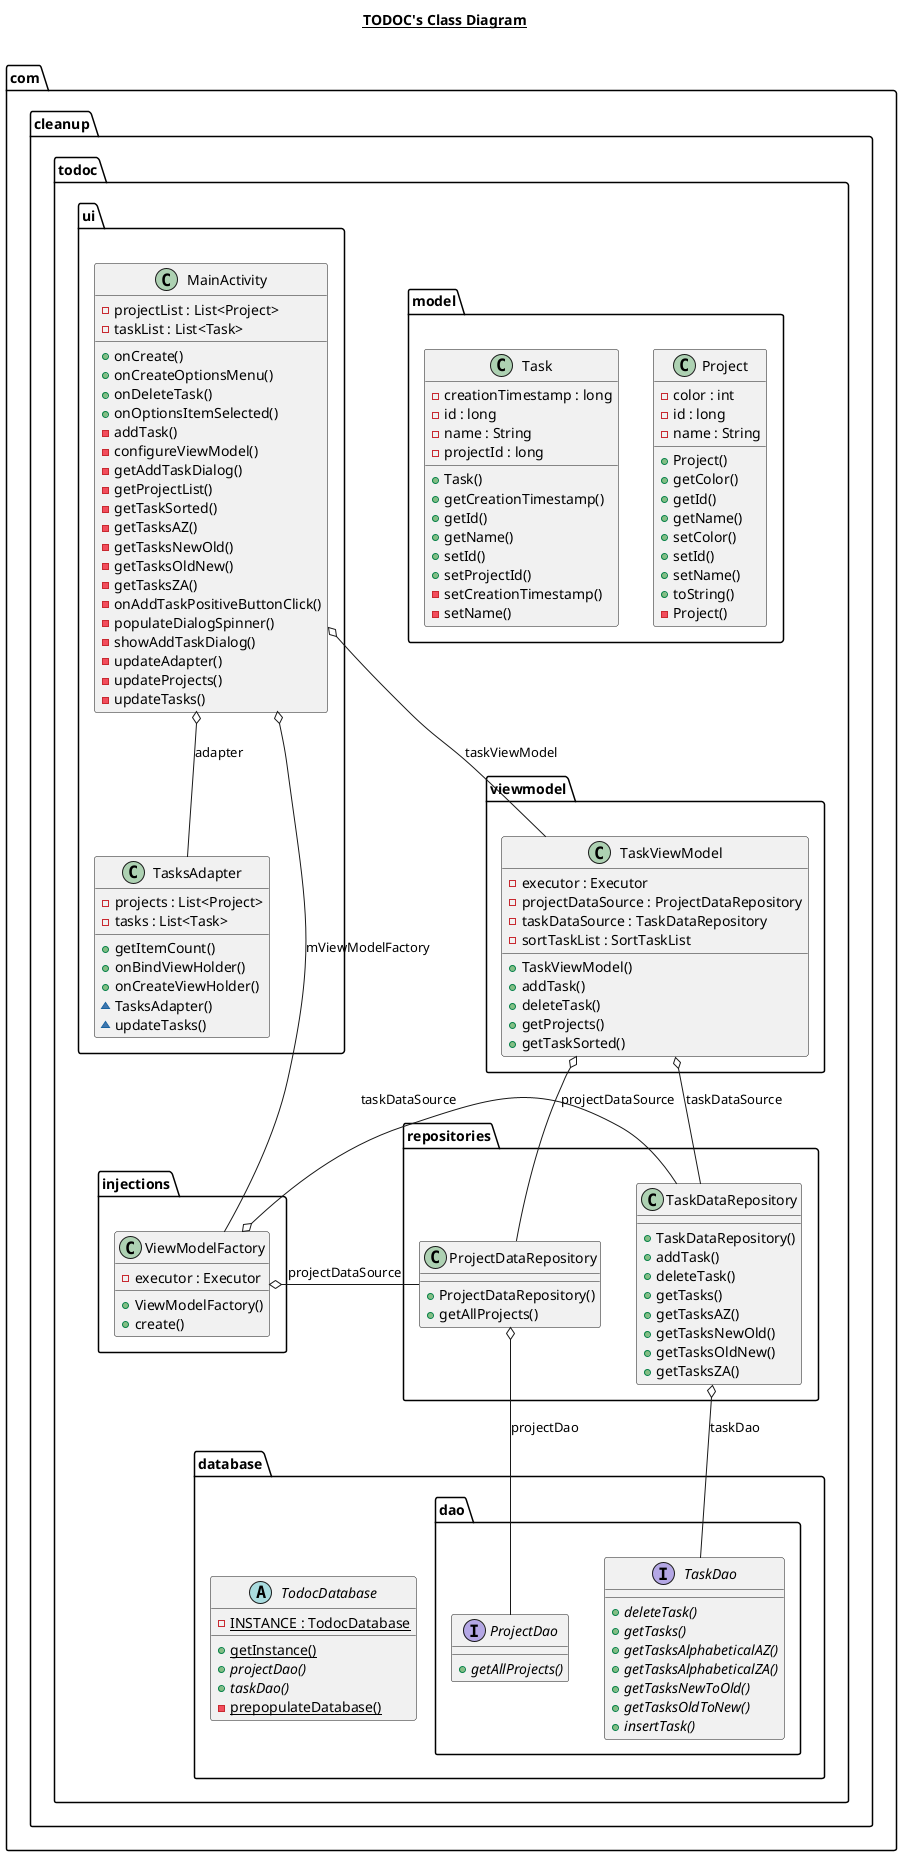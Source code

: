 @startuml

title __TODOC's Class Diagram__\n

 namespace com.cleanup.todoc {

    namespace viewmodel {
      class com.cleanup.todoc.viewmodel.TaskViewModel {
          - executor : Executor
          - projectDataSource : ProjectDataRepository
          - taskDataSource : TaskDataRepository
          - sortTaskList : SortTaskList
          + TaskViewModel()
          + addTask()
          + deleteTask()
          + getProjects()
          + getTaskSorted()
      }
    }


    namespace model {
      class com.cleanup.todoc.model.Project {
          - color : int
          - id : long
          - name : String
          + Project()
          + getColor()
          + getId()
          + getName()
          + setColor()
          + setId()
          + setName()
          + toString()
          - Project()
      }

      class com.cleanup.todoc.model.Task {
          - creationTimestamp : long
          - id : long
          - name : String
          - projectId : long
          + Task()
          + getCreationTimestamp()
          + getId()
          + getName()
          + setId()
          + setProjectId()
          - setCreationTimestamp()
          - setName()
      }
    }

    namespace ui {
      class com.cleanup.todoc.ui.MainActivity {
          - projectList : List<Project>
          - taskList : List<Task>
          + onCreate()
          + onCreateOptionsMenu()
          + onDeleteTask()
          + onOptionsItemSelected()
          - addTask()
          - configureViewModel()
          - getAddTaskDialog()
          - getProjectList()
          - getTaskSorted()
          - getTasksAZ()
          - getTasksNewOld()
          - getTasksOldNew()
          - getTasksZA()
          - onAddTaskPositiveButtonClick()
          - populateDialogSpinner()
          - showAddTaskDialog()
          - updateAdapter()
          - updateProjects()
          - updateTasks()
      }

      class com.cleanup.todoc.ui.TasksAdapter {
            - projects : List<Project>
            - tasks : List<Task>
            + getItemCount()
            + onBindViewHolder()
            + onCreateViewHolder()
            ~ TasksAdapter()
            ~ updateTasks()
      }
    }

    namespace repositories {
          class com.cleanup.todoc.repositories.TaskDataRepository {
              + TaskDataRepository()
              + addTask()
              + deleteTask()
              + getTasks()
              + getTasksAZ()
              + getTasksNewOld()
              + getTasksOldNew()
              + getTasksZA()
          }
          class com.cleanup.todoc.repositories.ProjectDataRepository {
              + ProjectDataRepository()
              + getAllProjects()
          }
    }

    namespace database {
          abstract class com.cleanup.todoc.database.TodocDatabase {
                        {static} - INSTANCE : TodocDatabase
                        {static} + getInstance()
                        {abstract} + projectDao()
                        {abstract} + taskDao()
                        {static} - prepopulateDatabase()
          }
       namespace dao {
          interface com.cleanup.todoc.database.dao.ProjectDao {
               {abstract} + getAllProjects()
          }

          interface com.cleanup.todoc.database.dao.TaskDao {
              {abstract} + deleteTask()
              {abstract} + getTasks()
              {abstract} + getTasksAlphabeticalAZ()
              {abstract} + getTasksAlphabeticalZA()
              {abstract} + getTasksNewToOld()
              {abstract} + getTasksOldToNew()
              {abstract} + insertTask()
          }
       }
    }

    namespace injections {
'      class com.cleanup.todoc.injections.Injection {
'          {static} + provideExecutor()
'          {static} + provideProjectDataSource()
'          {static} + provideTaskDataSource()
'          {static} + provideViewModelFactory()
'      }

      class com.cleanup.todoc.injections.ViewModelFactory {
          - executor : Executor
          + ViewModelFactory()
          + create()
      }

    }


'  com.cleanup.todoc.injections.ViewModelFactory .up.|> androidx.lifecycle.ViewModelProvider.Factory
  com.cleanup.todoc.injections.ViewModelFactory o- com.cleanup.todoc.repositories.ProjectDataRepository : projectDataSource
  com.cleanup.todoc.injections.ViewModelFactory o- com.cleanup.todoc.repositories.TaskDataRepository : taskDataSource
'  com.cleanup.todoc.database.TodocDatabase ---up-|> androidx.room.RoomDatabase
'  com.cleanup.todoc.viewmodel.TaskViewModel -up-|> androidx.lifecycle.ViewModel
  com.cleanup.todoc.viewmodel.TaskViewModel o-- com.cleanup.todoc.repositories.ProjectDataRepository : projectDataSource
  com.cleanup.todoc.viewmodel.TaskViewModel o-- com.cleanup.todoc.repositories.TaskDataRepository : taskDataSource
'  com.cleanup.todoc.ui.MainActivity .up.|> com.cleanup.todoc.ui.TasksAdapter.DeleteTaskListener
'  com.cleanup.todoc.ui.MainActivity -up-|> androidx.appcompat.app.AppCompatActivity
  com.cleanup.todoc.ui.MainActivity o-- com.cleanup.todoc.ui.TasksAdapter : adapter
  com.cleanup.todoc.ui.MainActivity o-- com.cleanup.todoc.viewmodel.TaskViewModel : taskViewModel
  com.cleanup.todoc.ui.MainActivity o-- com.cleanup.todoc.injections.ViewModelFactory : mViewModelFactory
'  com.cleanup.todoc.ui.TasksAdapter -up-|> androidx.recyclerview.widget.RecyclerView.Adapter
'  com.cleanup.todoc.ui.TasksAdapter o-- com.cleanup.todoc.ui.TasksAdapter.DeleteTaskListener : deleteTaskListener
'  com.cleanup.todoc.ui.TasksAdapter +-down- com.cleanup.todoc.ui.TasksAdapter.DeleteTaskListener
'  com.cleanup.todoc.ui.TasksAdapter +-down- com.cleanup.todoc.ui.TasksAdapter.TaskViewHolder
'  com.cleanup.todoc.ui.TasksAdapter.TaskViewHolder -up-|> androidx.recyclerview.widget.RecyclerView.ViewHolder
'  com.cleanup.todoc.ui.TasksAdapter.TaskViewHolder o-- com.cleanup.todoc.ui.TasksAdapter.DeleteTaskListener : deleteTaskListener






  com.cleanup.todoc.repositories.ProjectDataRepository o-- com.cleanup.todoc.database.dao.ProjectDao : projectDao
  com.cleanup.todoc.repositories.TaskDataRepository o-- com.cleanup.todoc.database.dao.TaskDao : taskDao




@enduml
